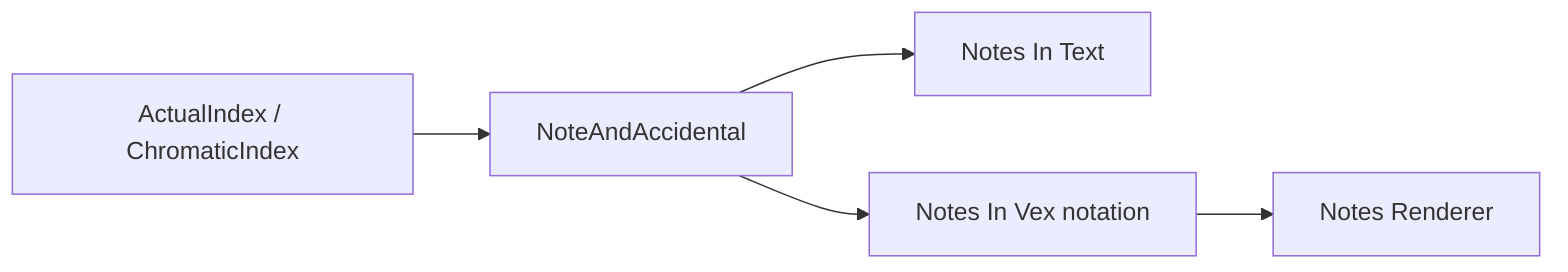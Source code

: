 flowchart LR

NI["ActualIndex / ChromaticIndex"]
NA["NoteAndAccidental"]
NT["Notes In Text"]
NV["Notes In Vex notation"]
NR["Notes Renderer"]

NI --> NA 
NA --> NT 
NA --> NV 
NV --> NR